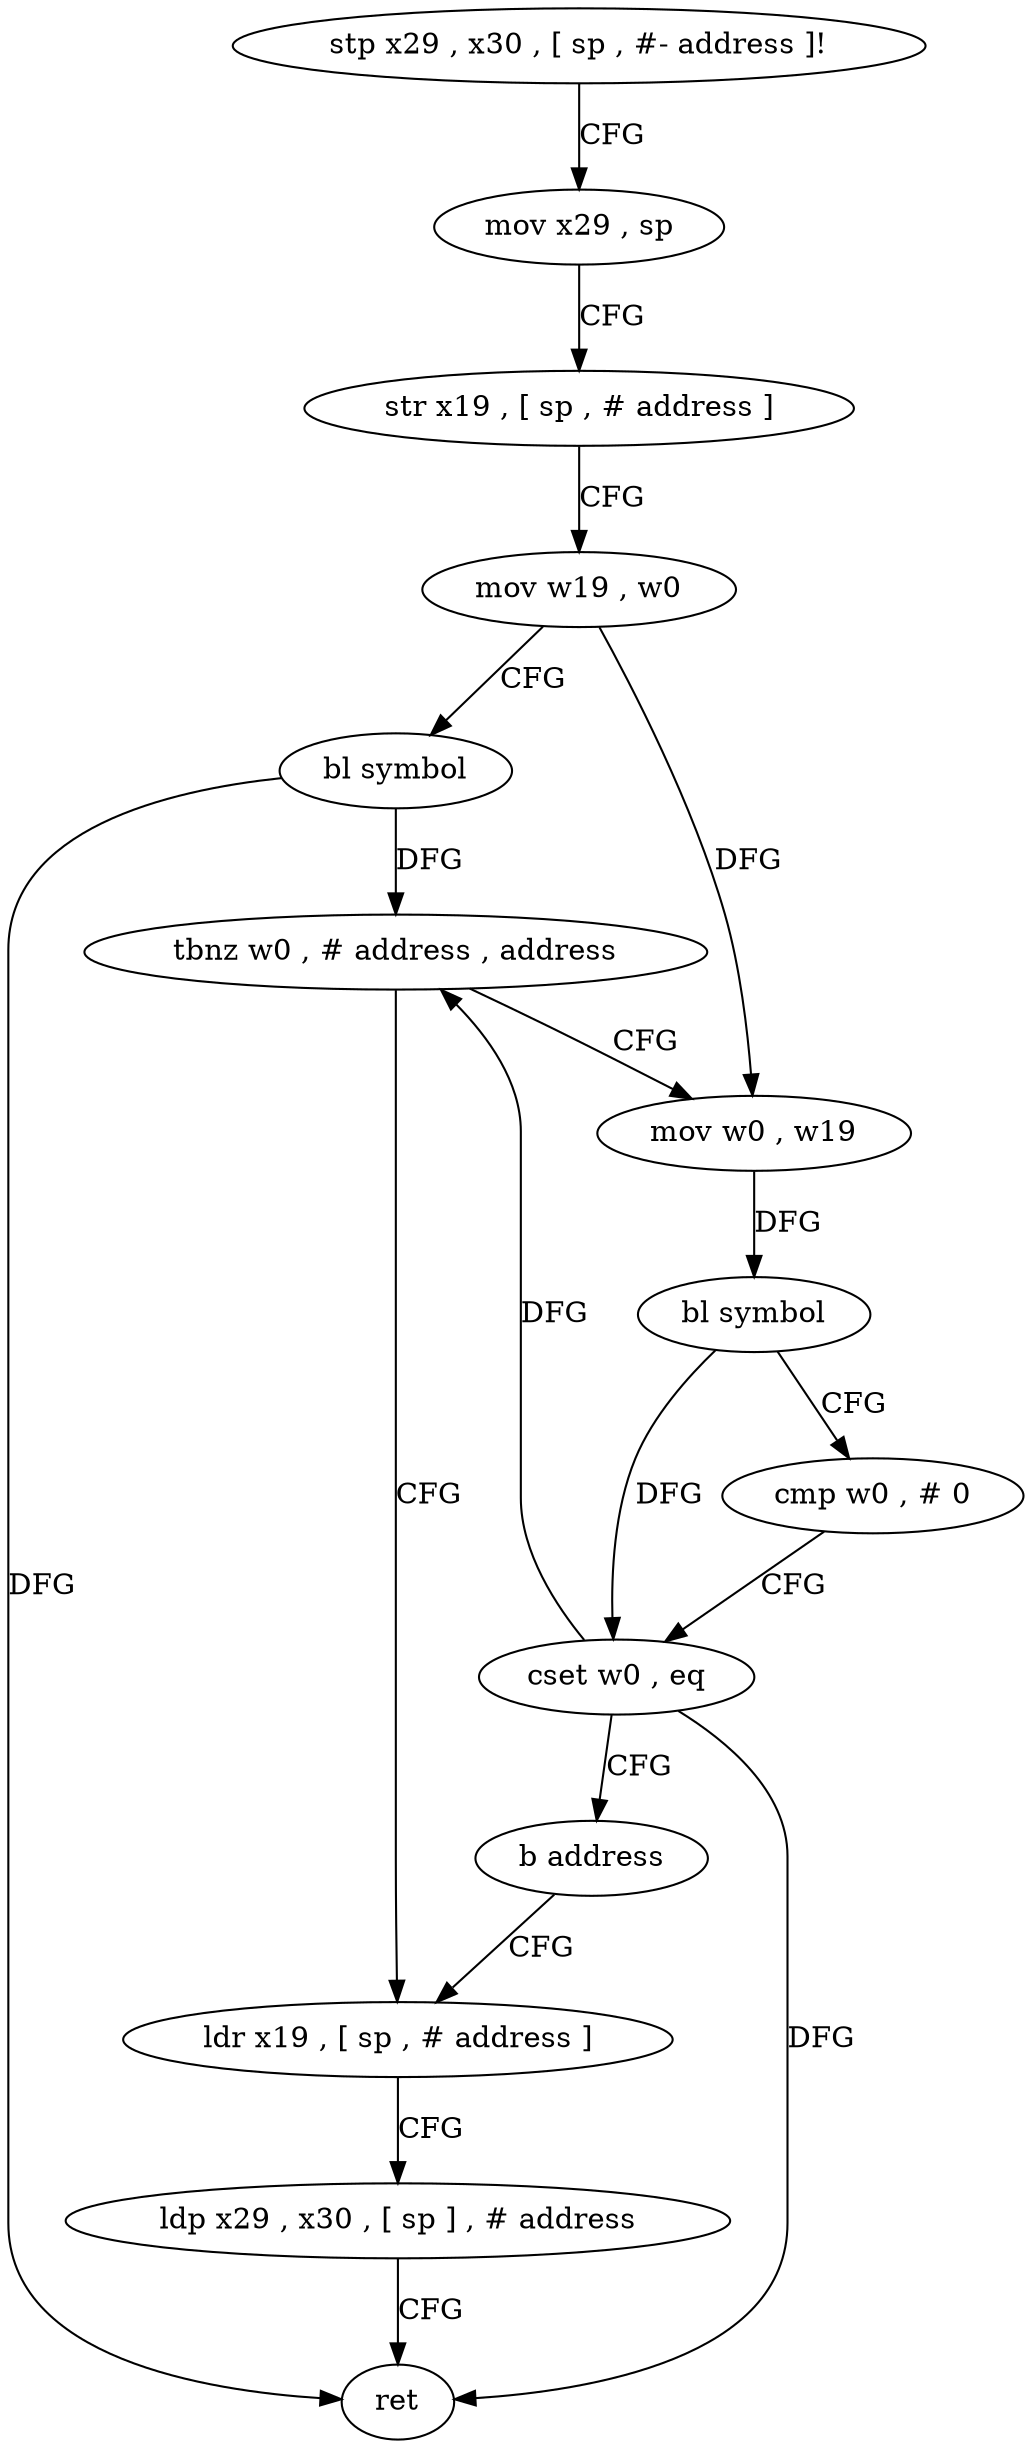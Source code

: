 digraph "func" {
"4397376" [label = "stp x29 , x30 , [ sp , #- address ]!" ]
"4397380" [label = "mov x29 , sp" ]
"4397384" [label = "str x19 , [ sp , # address ]" ]
"4397388" [label = "mov w19 , w0" ]
"4397392" [label = "bl symbol" ]
"4397396" [label = "tbnz w0 , # address , address" ]
"4397412" [label = "mov w0 , w19" ]
"4397400" [label = "ldr x19 , [ sp , # address ]" ]
"4397416" [label = "bl symbol" ]
"4397420" [label = "cmp w0 , # 0" ]
"4397424" [label = "cset w0 , eq" ]
"4397428" [label = "b address" ]
"4397404" [label = "ldp x29 , x30 , [ sp ] , # address" ]
"4397408" [label = "ret" ]
"4397376" -> "4397380" [ label = "CFG" ]
"4397380" -> "4397384" [ label = "CFG" ]
"4397384" -> "4397388" [ label = "CFG" ]
"4397388" -> "4397392" [ label = "CFG" ]
"4397388" -> "4397412" [ label = "DFG" ]
"4397392" -> "4397396" [ label = "DFG" ]
"4397392" -> "4397408" [ label = "DFG" ]
"4397396" -> "4397412" [ label = "CFG" ]
"4397396" -> "4397400" [ label = "CFG" ]
"4397412" -> "4397416" [ label = "DFG" ]
"4397400" -> "4397404" [ label = "CFG" ]
"4397416" -> "4397420" [ label = "CFG" ]
"4397416" -> "4397424" [ label = "DFG" ]
"4397420" -> "4397424" [ label = "CFG" ]
"4397424" -> "4397428" [ label = "CFG" ]
"4397424" -> "4397396" [ label = "DFG" ]
"4397424" -> "4397408" [ label = "DFG" ]
"4397428" -> "4397400" [ label = "CFG" ]
"4397404" -> "4397408" [ label = "CFG" ]
}
